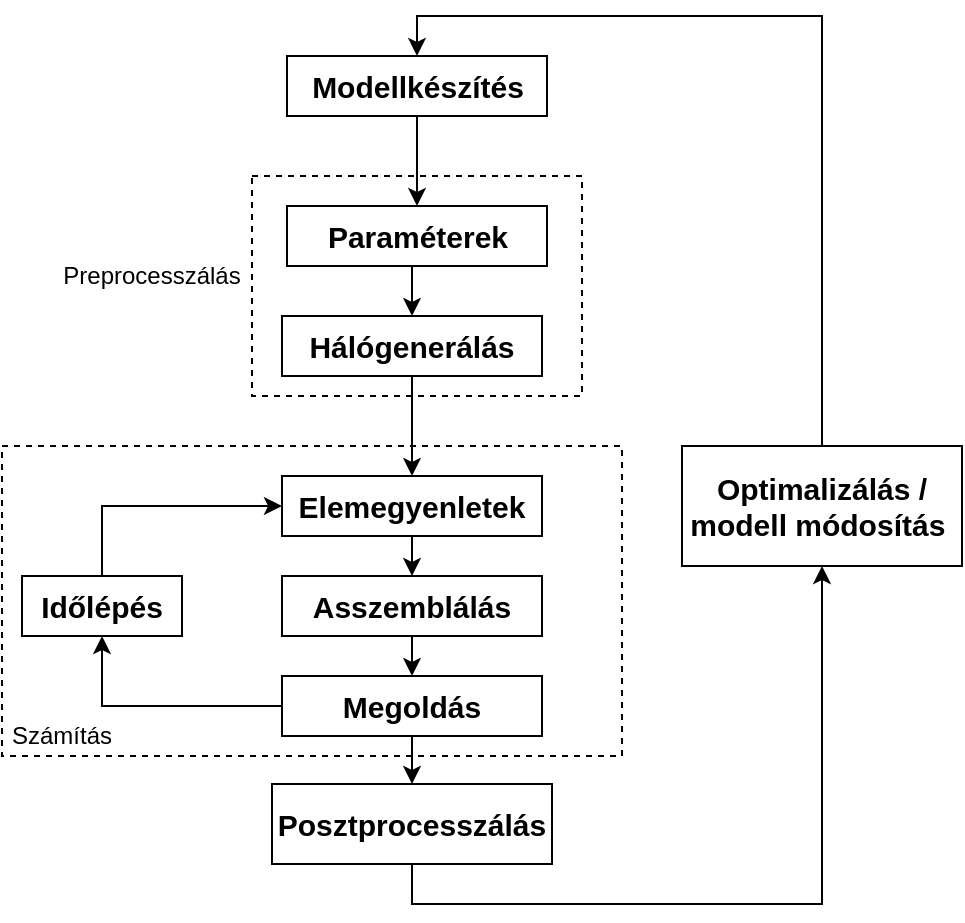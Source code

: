 <mxfile type="device" version="10.6.3"><diagram id="FJwfhLrPjH3hDjci_XlZ" name="Page-1"><mxGraphModel grid="1" dx="717" dy="445" gridSize="10" guides="1" tooltips="1" connect="1" arrows="1" fold="1" page="1" pageScale="1" pageWidth="827" pageHeight="1169" math="0" shadow="0"><root><mxCell id="0"/><mxCell id="1" parent="0"/><mxCell id="e3fSxu24-EErP3CBInbj-23" value="" parent="1" style="rounded=0;whiteSpace=wrap;html=1;dashed=1;" vertex="1"><mxGeometry as="geometry" x="275" y="260" width="165" height="110"/></mxCell><mxCell id="e3fSxu24-EErP3CBInbj-22" value="" parent="1" style="rounded=0;whiteSpace=wrap;html=1;dashed=1;" vertex="1"><mxGeometry as="geometry" x="150" y="395" width="310" height="155"/></mxCell><mxCell id="e3fSxu24-EErP3CBInbj-11" parent="1" style="edgeStyle=orthogonalEdgeStyle;rounded=0;orthogonalLoop=1;jettySize=auto;html=1;exitX=0.5;exitY=1;exitDx=0;exitDy=0;entryX=0.5;entryY=0;entryDx=0;entryDy=0;" edge="1" source="e3fSxu24-EErP3CBInbj-1" target="e3fSxu24-EErP3CBInbj-2"><mxGeometry as="geometry" relative="1"/></mxCell><mxCell id="e3fSxu24-EErP3CBInbj-1" value="&lt;font style=&quot;font-size: 15px&quot;&gt;&lt;b&gt;Modellkészítés&lt;/b&gt;&lt;/font&gt;" parent="1" style="rounded=0;whiteSpace=wrap;html=1;" vertex="1"><mxGeometry as="geometry" x="292.5" y="200" width="130" height="30"/></mxCell><mxCell id="e3fSxu24-EErP3CBInbj-12" parent="1" style="edgeStyle=orthogonalEdgeStyle;rounded=0;orthogonalLoop=1;jettySize=auto;html=1;exitX=0.5;exitY=1;exitDx=0;exitDy=0;entryX=0.5;entryY=0;entryDx=0;entryDy=0;" edge="1" source="e3fSxu24-EErP3CBInbj-2" target="e3fSxu24-EErP3CBInbj-3"><mxGeometry as="geometry" relative="1"/></mxCell><mxCell id="e3fSxu24-EErP3CBInbj-2" value="&lt;font style=&quot;font-size: 15px&quot;&gt;&lt;b&gt;Paraméterek&lt;/b&gt;&lt;/font&gt;" parent="1" style="rounded=0;whiteSpace=wrap;html=1;" vertex="1"><mxGeometry as="geometry" x="292.5" y="275" width="130" height="30"/></mxCell><mxCell id="e3fSxu24-EErP3CBInbj-13" parent="1" style="edgeStyle=orthogonalEdgeStyle;rounded=0;orthogonalLoop=1;jettySize=auto;html=1;exitX=0.5;exitY=1;exitDx=0;exitDy=0;entryX=0.5;entryY=0;entryDx=0;entryDy=0;" edge="1" source="e3fSxu24-EErP3CBInbj-3" target="e3fSxu24-EErP3CBInbj-4"><mxGeometry as="geometry" relative="1"/></mxCell><mxCell id="e3fSxu24-EErP3CBInbj-3" value="&lt;font style=&quot;font-size: 15px&quot;&gt;&lt;b&gt;Hálógenerálás&lt;/b&gt;&lt;/font&gt;" parent="1" style="rounded=0;whiteSpace=wrap;html=1;" vertex="1"><mxGeometry as="geometry" x="290" y="330" width="130" height="30"/></mxCell><mxCell id="e3fSxu24-EErP3CBInbj-14" parent="1" style="edgeStyle=orthogonalEdgeStyle;rounded=0;orthogonalLoop=1;jettySize=auto;html=1;exitX=0.5;exitY=1;exitDx=0;exitDy=0;entryX=0.5;entryY=0;entryDx=0;entryDy=0;" edge="1" source="e3fSxu24-EErP3CBInbj-4" target="e3fSxu24-EErP3CBInbj-5"><mxGeometry as="geometry" relative="1"/></mxCell><mxCell id="e3fSxu24-EErP3CBInbj-4" value="&lt;b style=&quot;font-size: 15px&quot;&gt;&lt;font style=&quot;font-size: 15px&quot;&gt;Elemegyenletek&lt;/font&gt;&lt;/b&gt;" parent="1" style="rounded=0;whiteSpace=wrap;html=1;" vertex="1"><mxGeometry as="geometry" x="290" y="410" width="130" height="30"/></mxCell><mxCell id="e3fSxu24-EErP3CBInbj-15" parent="1" style="edgeStyle=orthogonalEdgeStyle;rounded=0;orthogonalLoop=1;jettySize=auto;html=1;exitX=0.5;exitY=1;exitDx=0;exitDy=0;entryX=0.5;entryY=0;entryDx=0;entryDy=0;" edge="1" source="e3fSxu24-EErP3CBInbj-5" target="e3fSxu24-EErP3CBInbj-6"><mxGeometry as="geometry" relative="1"/></mxCell><mxCell id="e3fSxu24-EErP3CBInbj-5" value="&lt;font style=&quot;font-size: 15px&quot;&gt;&lt;b&gt;Asszemblálás&lt;/b&gt;&lt;/font&gt;" parent="1" style="rounded=0;whiteSpace=wrap;html=1;" vertex="1"><mxGeometry as="geometry" x="290" y="460" width="130" height="30"/></mxCell><mxCell id="e3fSxu24-EErP3CBInbj-16" parent="1" style="edgeStyle=orthogonalEdgeStyle;rounded=0;orthogonalLoop=1;jettySize=auto;html=1;exitX=0.5;exitY=1;exitDx=0;exitDy=0;entryX=0.5;entryY=0;entryDx=0;entryDy=0;" edge="1" source="e3fSxu24-EErP3CBInbj-6" target="e3fSxu24-EErP3CBInbj-7"><mxGeometry as="geometry" relative="1"/></mxCell><mxCell id="e3fSxu24-EErP3CBInbj-20" parent="1" style="edgeStyle=orthogonalEdgeStyle;rounded=0;orthogonalLoop=1;jettySize=auto;html=1;exitX=0;exitY=0.5;exitDx=0;exitDy=0;entryX=0.5;entryY=1;entryDx=0;entryDy=0;" edge="1" source="e3fSxu24-EErP3CBInbj-6" target="e3fSxu24-EErP3CBInbj-10"><mxGeometry as="geometry" relative="1"/></mxCell><mxCell id="e3fSxu24-EErP3CBInbj-6" value="&lt;font style=&quot;font-size: 15px&quot;&gt;&lt;b&gt;Megoldás&lt;/b&gt;&lt;/font&gt;" parent="1" style="rounded=0;whiteSpace=wrap;html=1;" vertex="1"><mxGeometry as="geometry" x="290" y="510" width="130" height="30"/></mxCell><mxCell id="e3fSxu24-EErP3CBInbj-17" parent="1" style="edgeStyle=orthogonalEdgeStyle;rounded=0;orthogonalLoop=1;jettySize=auto;html=1;exitX=0.5;exitY=1;exitDx=0;exitDy=0;entryX=0.5;entryY=1;entryDx=0;entryDy=0;" edge="1" source="e3fSxu24-EErP3CBInbj-7" target="e3fSxu24-EErP3CBInbj-8"><mxGeometry as="geometry" relative="1"/></mxCell><mxCell id="e3fSxu24-EErP3CBInbj-7" value="&lt;b style=&quot;font-size: 15px&quot;&gt;&lt;font style=&quot;font-size: 15px&quot;&gt;Posztprocesszálás&lt;/font&gt;&lt;/b&gt;" parent="1" style="rounded=0;whiteSpace=wrap;html=1;" vertex="1"><mxGeometry as="geometry" x="285" y="564" width="140" height="40"/></mxCell><mxCell id="e3fSxu24-EErP3CBInbj-18" parent="1" style="edgeStyle=orthogonalEdgeStyle;rounded=0;orthogonalLoop=1;jettySize=auto;html=1;exitX=0.5;exitY=0;exitDx=0;exitDy=0;entryX=0.5;entryY=0;entryDx=0;entryDy=0;" edge="1" source="e3fSxu24-EErP3CBInbj-8" target="e3fSxu24-EErP3CBInbj-1"><mxGeometry as="geometry" relative="1"/></mxCell><mxCell id="e3fSxu24-EErP3CBInbj-8" value="&lt;b style=&quot;font-size: 15px&quot;&gt;&lt;font style=&quot;font-size: 15px&quot;&gt;Optimalizálás /&lt;br&gt;modell módosítás&amp;nbsp;&lt;/font&gt;&lt;/b&gt;" parent="1" style="rounded=0;whiteSpace=wrap;html=1;" vertex="1"><mxGeometry as="geometry" x="490" y="395" width="140" height="60"/></mxCell><mxCell id="e3fSxu24-EErP3CBInbj-21" parent="1" style="edgeStyle=orthogonalEdgeStyle;rounded=0;orthogonalLoop=1;jettySize=auto;html=1;exitX=0.5;exitY=0;exitDx=0;exitDy=0;entryX=0;entryY=0.5;entryDx=0;entryDy=0;" edge="1" source="e3fSxu24-EErP3CBInbj-10" target="e3fSxu24-EErP3CBInbj-4"><mxGeometry as="geometry" relative="1"/></mxCell><mxCell id="e3fSxu24-EErP3CBInbj-10" value="&lt;b style=&quot;font-size: 15px&quot;&gt;&lt;font style=&quot;font-size: 15px&quot;&gt;Időlépés&lt;/font&gt;&lt;/b&gt;" parent="1" style="rounded=0;whiteSpace=wrap;html=1;" vertex="1"><mxGeometry as="geometry" x="160" y="460" width="80" height="30"/></mxCell><mxCell id="e3fSxu24-EErP3CBInbj-24" value="Preprocesszálás&lt;br&gt;" parent="1" style="text;html=1;strokeColor=none;fillColor=none;align=center;verticalAlign=middle;whiteSpace=wrap;rounded=0;dashed=1;" vertex="1"><mxGeometry as="geometry" x="175" y="300" width="100" height="20"/></mxCell><mxCell id="e3fSxu24-EErP3CBInbj-25" value="Számítás&lt;br&gt;" parent="1" style="text;html=1;strokeColor=none;fillColor=none;align=center;verticalAlign=middle;whiteSpace=wrap;rounded=0;dashed=1;" vertex="1"><mxGeometry as="geometry" x="150" y="530" width="60" height="20"/></mxCell></root></mxGraphModel></diagram></mxfile>